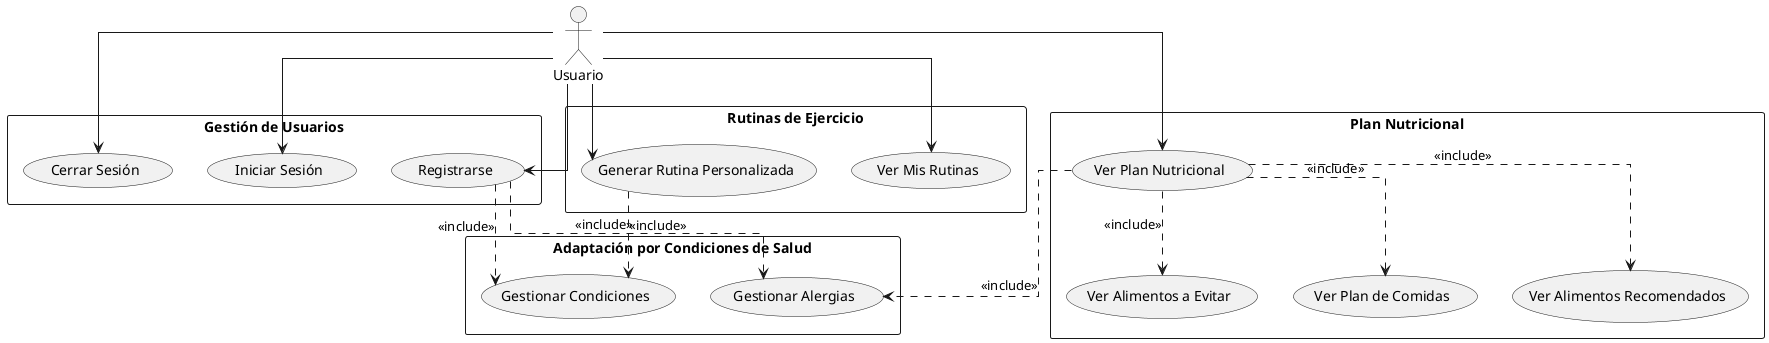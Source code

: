 @startuml Fitness_Routines_Casos_de_Uso

skinparam linetype ortho
' Definir actores
actor "Usuario" as Usuario

' Definir paquetes principales
rectangle "Gestión de Usuarios" {
  usecase "Registrarse" as UC1
  usecase "Iniciar Sesión" as UC2
  usecase "Cerrar Sesión" as UC3
}

rectangle "Rutinas de Ejercicio" {
  usecase "Ver Mis Rutinas" as UC5
  usecase "Generar Rutina Personalizada" as UC6
  
}

rectangle "Plan Nutricional" {
  usecase "Ver Plan Nutricional" as UC9
  usecase "Ver Alimentos Recomendados" as UC10
  usecase "Ver Alimentos a Evitar" as UC11
  usecase "Ver Plan de Comidas" as UC12
}

rectangle "Adaptación por Condiciones de Salud" {
  usecase "Gestionar Alergias" as UC15
  usecase "Gestionar Condiciones" as UC16
}

' Relaciones de Usuario
Usuario --> UC1
Usuario --> UC2
Usuario --> UC3
Usuario --> UC5
Usuario --> UC6
Usuario --> UC9

' Relaciones con adaptación por condiciones
UC6 ..> UC16 : <<include>>
UC9 ..> UC15 : <<include>>
' Relaciones entre casos de uso
UC9 ..> UC10 : <<include>>
UC9 ..> UC11 : <<include>>
UC9 ..> UC12 : <<include>>
UC1 ..> UC15 : <<include>>
UC1 ..> UC16 : <<include>>



@enduml